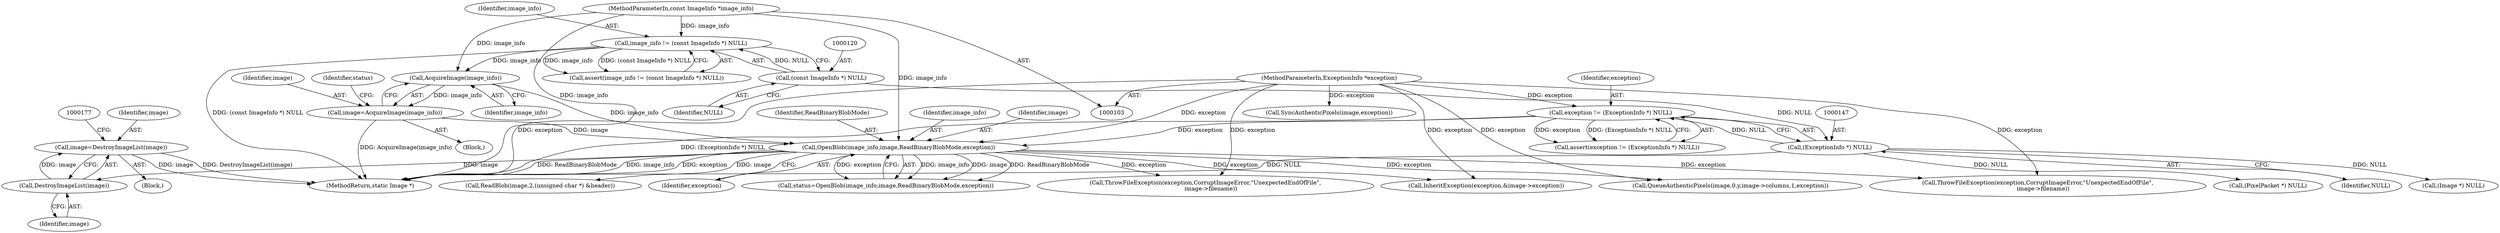 digraph "0_ImageMagick_f6e9d0d9955e85bdd7540b251cd50d598dacc5e6_72@pointer" {
"1000171" [label="(Call,image=DestroyImageList(image))"];
"1000173" [label="(Call,DestroyImageList(image))"];
"1000161" [label="(Call,OpenBlob(image_info,image,ReadBinaryBlobMode,exception))"];
"1000157" [label="(Call,AcquireImage(image_info))"];
"1000117" [label="(Call,image_info != (const ImageInfo *) NULL)"];
"1000104" [label="(MethodParameterIn,const ImageInfo *image_info)"];
"1000119" [label="(Call,(const ImageInfo *) NULL)"];
"1000155" [label="(Call,image=AcquireImage(image_info))"];
"1000144" [label="(Call,exception != (ExceptionInfo *) NULL)"];
"1000105" [label="(MethodParameterIn,ExceptionInfo *exception)"];
"1000146" [label="(Call,(ExceptionInfo *) NULL)"];
"1000104" [label="(MethodParameterIn,const ImageInfo *image_info)"];
"1000246" [label="(Call,ThrowFileException(exception,CorruptImageError,\"UnexpectedEndOfFile\",\n      image->filename))"];
"1000291" [label="(Call,InheritException(exception,&image->exception))"];
"1000397" [label="(Call,SyncAuthenticPixels(image,exception))"];
"1000148" [label="(Identifier,NULL)"];
"1000117" [label="(Call,image_info != (const ImageInfo *) NULL)"];
"1000116" [label="(Call,assert(image_info != (const ImageInfo *) NULL))"];
"1000172" [label="(Identifier,image)"];
"1000159" [label="(Call,status=OpenBlob(image_info,image,ReadBinaryBlobMode,exception))"];
"1000155" [label="(Call,image=AcquireImage(image_info))"];
"1000181" [label="(Call,ReadBlob(image,2,(unsigned char *) &header))"];
"1000170" [label="(Block,)"];
"1000171" [label="(Call,image=DestroyImageList(image))"];
"1000145" [label="(Identifier,exception)"];
"1000441" [label="(MethodReturn,static Image *)"];
"1000174" [label="(Identifier,image)"];
"1000119" [label="(Call,(const ImageInfo *) NULL)"];
"1000121" [label="(Identifier,NULL)"];
"1000144" [label="(Call,exception != (ExceptionInfo *) NULL)"];
"1000146" [label="(Call,(ExceptionInfo *) NULL)"];
"1000328" [label="(Call,(PixelPacket *) NULL)"];
"1000427" [label="(Call,ThrowFileException(exception,CorruptImageError,\"UnexpectedEndOfFile\",\n      image->filename))"];
"1000118" [label="(Identifier,image_info)"];
"1000156" [label="(Identifier,image)"];
"1000316" [label="(Call,QueueAuthenticPixels(image,0,y,image->columns,1,exception))"];
"1000176" [label="(Call,(Image *) NULL)"];
"1000163" [label="(Identifier,image)"];
"1000164" [label="(Identifier,ReadBinaryBlobMode)"];
"1000160" [label="(Identifier,status)"];
"1000173" [label="(Call,DestroyImageList(image))"];
"1000158" [label="(Identifier,image_info)"];
"1000165" [label="(Identifier,exception)"];
"1000105" [label="(MethodParameterIn,ExceptionInfo *exception)"];
"1000162" [label="(Identifier,image_info)"];
"1000157" [label="(Call,AcquireImage(image_info))"];
"1000161" [label="(Call,OpenBlob(image_info,image,ReadBinaryBlobMode,exception))"];
"1000106" [label="(Block,)"];
"1000143" [label="(Call,assert(exception != (ExceptionInfo *) NULL))"];
"1000171" -> "1000170"  [label="AST: "];
"1000171" -> "1000173"  [label="CFG: "];
"1000172" -> "1000171"  [label="AST: "];
"1000173" -> "1000171"  [label="AST: "];
"1000177" -> "1000171"  [label="CFG: "];
"1000171" -> "1000441"  [label="DDG: image"];
"1000171" -> "1000441"  [label="DDG: DestroyImageList(image)"];
"1000173" -> "1000171"  [label="DDG: image"];
"1000173" -> "1000174"  [label="CFG: "];
"1000174" -> "1000173"  [label="AST: "];
"1000161" -> "1000173"  [label="DDG: image"];
"1000161" -> "1000159"  [label="AST: "];
"1000161" -> "1000165"  [label="CFG: "];
"1000162" -> "1000161"  [label="AST: "];
"1000163" -> "1000161"  [label="AST: "];
"1000164" -> "1000161"  [label="AST: "];
"1000165" -> "1000161"  [label="AST: "];
"1000159" -> "1000161"  [label="CFG: "];
"1000161" -> "1000441"  [label="DDG: ReadBinaryBlobMode"];
"1000161" -> "1000441"  [label="DDG: image_info"];
"1000161" -> "1000441"  [label="DDG: exception"];
"1000161" -> "1000159"  [label="DDG: image_info"];
"1000161" -> "1000159"  [label="DDG: image"];
"1000161" -> "1000159"  [label="DDG: ReadBinaryBlobMode"];
"1000161" -> "1000159"  [label="DDG: exception"];
"1000157" -> "1000161"  [label="DDG: image_info"];
"1000104" -> "1000161"  [label="DDG: image_info"];
"1000155" -> "1000161"  [label="DDG: image"];
"1000144" -> "1000161"  [label="DDG: exception"];
"1000105" -> "1000161"  [label="DDG: exception"];
"1000161" -> "1000181"  [label="DDG: image"];
"1000161" -> "1000246"  [label="DDG: exception"];
"1000161" -> "1000291"  [label="DDG: exception"];
"1000161" -> "1000316"  [label="DDG: exception"];
"1000161" -> "1000427"  [label="DDG: exception"];
"1000157" -> "1000155"  [label="AST: "];
"1000157" -> "1000158"  [label="CFG: "];
"1000158" -> "1000157"  [label="AST: "];
"1000155" -> "1000157"  [label="CFG: "];
"1000157" -> "1000155"  [label="DDG: image_info"];
"1000117" -> "1000157"  [label="DDG: image_info"];
"1000104" -> "1000157"  [label="DDG: image_info"];
"1000117" -> "1000116"  [label="AST: "];
"1000117" -> "1000119"  [label="CFG: "];
"1000118" -> "1000117"  [label="AST: "];
"1000119" -> "1000117"  [label="AST: "];
"1000116" -> "1000117"  [label="CFG: "];
"1000117" -> "1000441"  [label="DDG: (const ImageInfo *) NULL"];
"1000117" -> "1000116"  [label="DDG: image_info"];
"1000117" -> "1000116"  [label="DDG: (const ImageInfo *) NULL"];
"1000104" -> "1000117"  [label="DDG: image_info"];
"1000119" -> "1000117"  [label="DDG: NULL"];
"1000104" -> "1000103"  [label="AST: "];
"1000104" -> "1000441"  [label="DDG: image_info"];
"1000119" -> "1000121"  [label="CFG: "];
"1000120" -> "1000119"  [label="AST: "];
"1000121" -> "1000119"  [label="AST: "];
"1000119" -> "1000146"  [label="DDG: NULL"];
"1000155" -> "1000106"  [label="AST: "];
"1000156" -> "1000155"  [label="AST: "];
"1000160" -> "1000155"  [label="CFG: "];
"1000155" -> "1000441"  [label="DDG: AcquireImage(image_info)"];
"1000144" -> "1000143"  [label="AST: "];
"1000144" -> "1000146"  [label="CFG: "];
"1000145" -> "1000144"  [label="AST: "];
"1000146" -> "1000144"  [label="AST: "];
"1000143" -> "1000144"  [label="CFG: "];
"1000144" -> "1000441"  [label="DDG: (ExceptionInfo *) NULL"];
"1000144" -> "1000143"  [label="DDG: exception"];
"1000144" -> "1000143"  [label="DDG: (ExceptionInfo *) NULL"];
"1000105" -> "1000144"  [label="DDG: exception"];
"1000146" -> "1000144"  [label="DDG: NULL"];
"1000105" -> "1000103"  [label="AST: "];
"1000105" -> "1000441"  [label="DDG: exception"];
"1000105" -> "1000246"  [label="DDG: exception"];
"1000105" -> "1000291"  [label="DDG: exception"];
"1000105" -> "1000316"  [label="DDG: exception"];
"1000105" -> "1000397"  [label="DDG: exception"];
"1000105" -> "1000427"  [label="DDG: exception"];
"1000146" -> "1000148"  [label="CFG: "];
"1000147" -> "1000146"  [label="AST: "];
"1000148" -> "1000146"  [label="AST: "];
"1000146" -> "1000441"  [label="DDG: NULL"];
"1000146" -> "1000176"  [label="DDG: NULL"];
"1000146" -> "1000328"  [label="DDG: NULL"];
}
